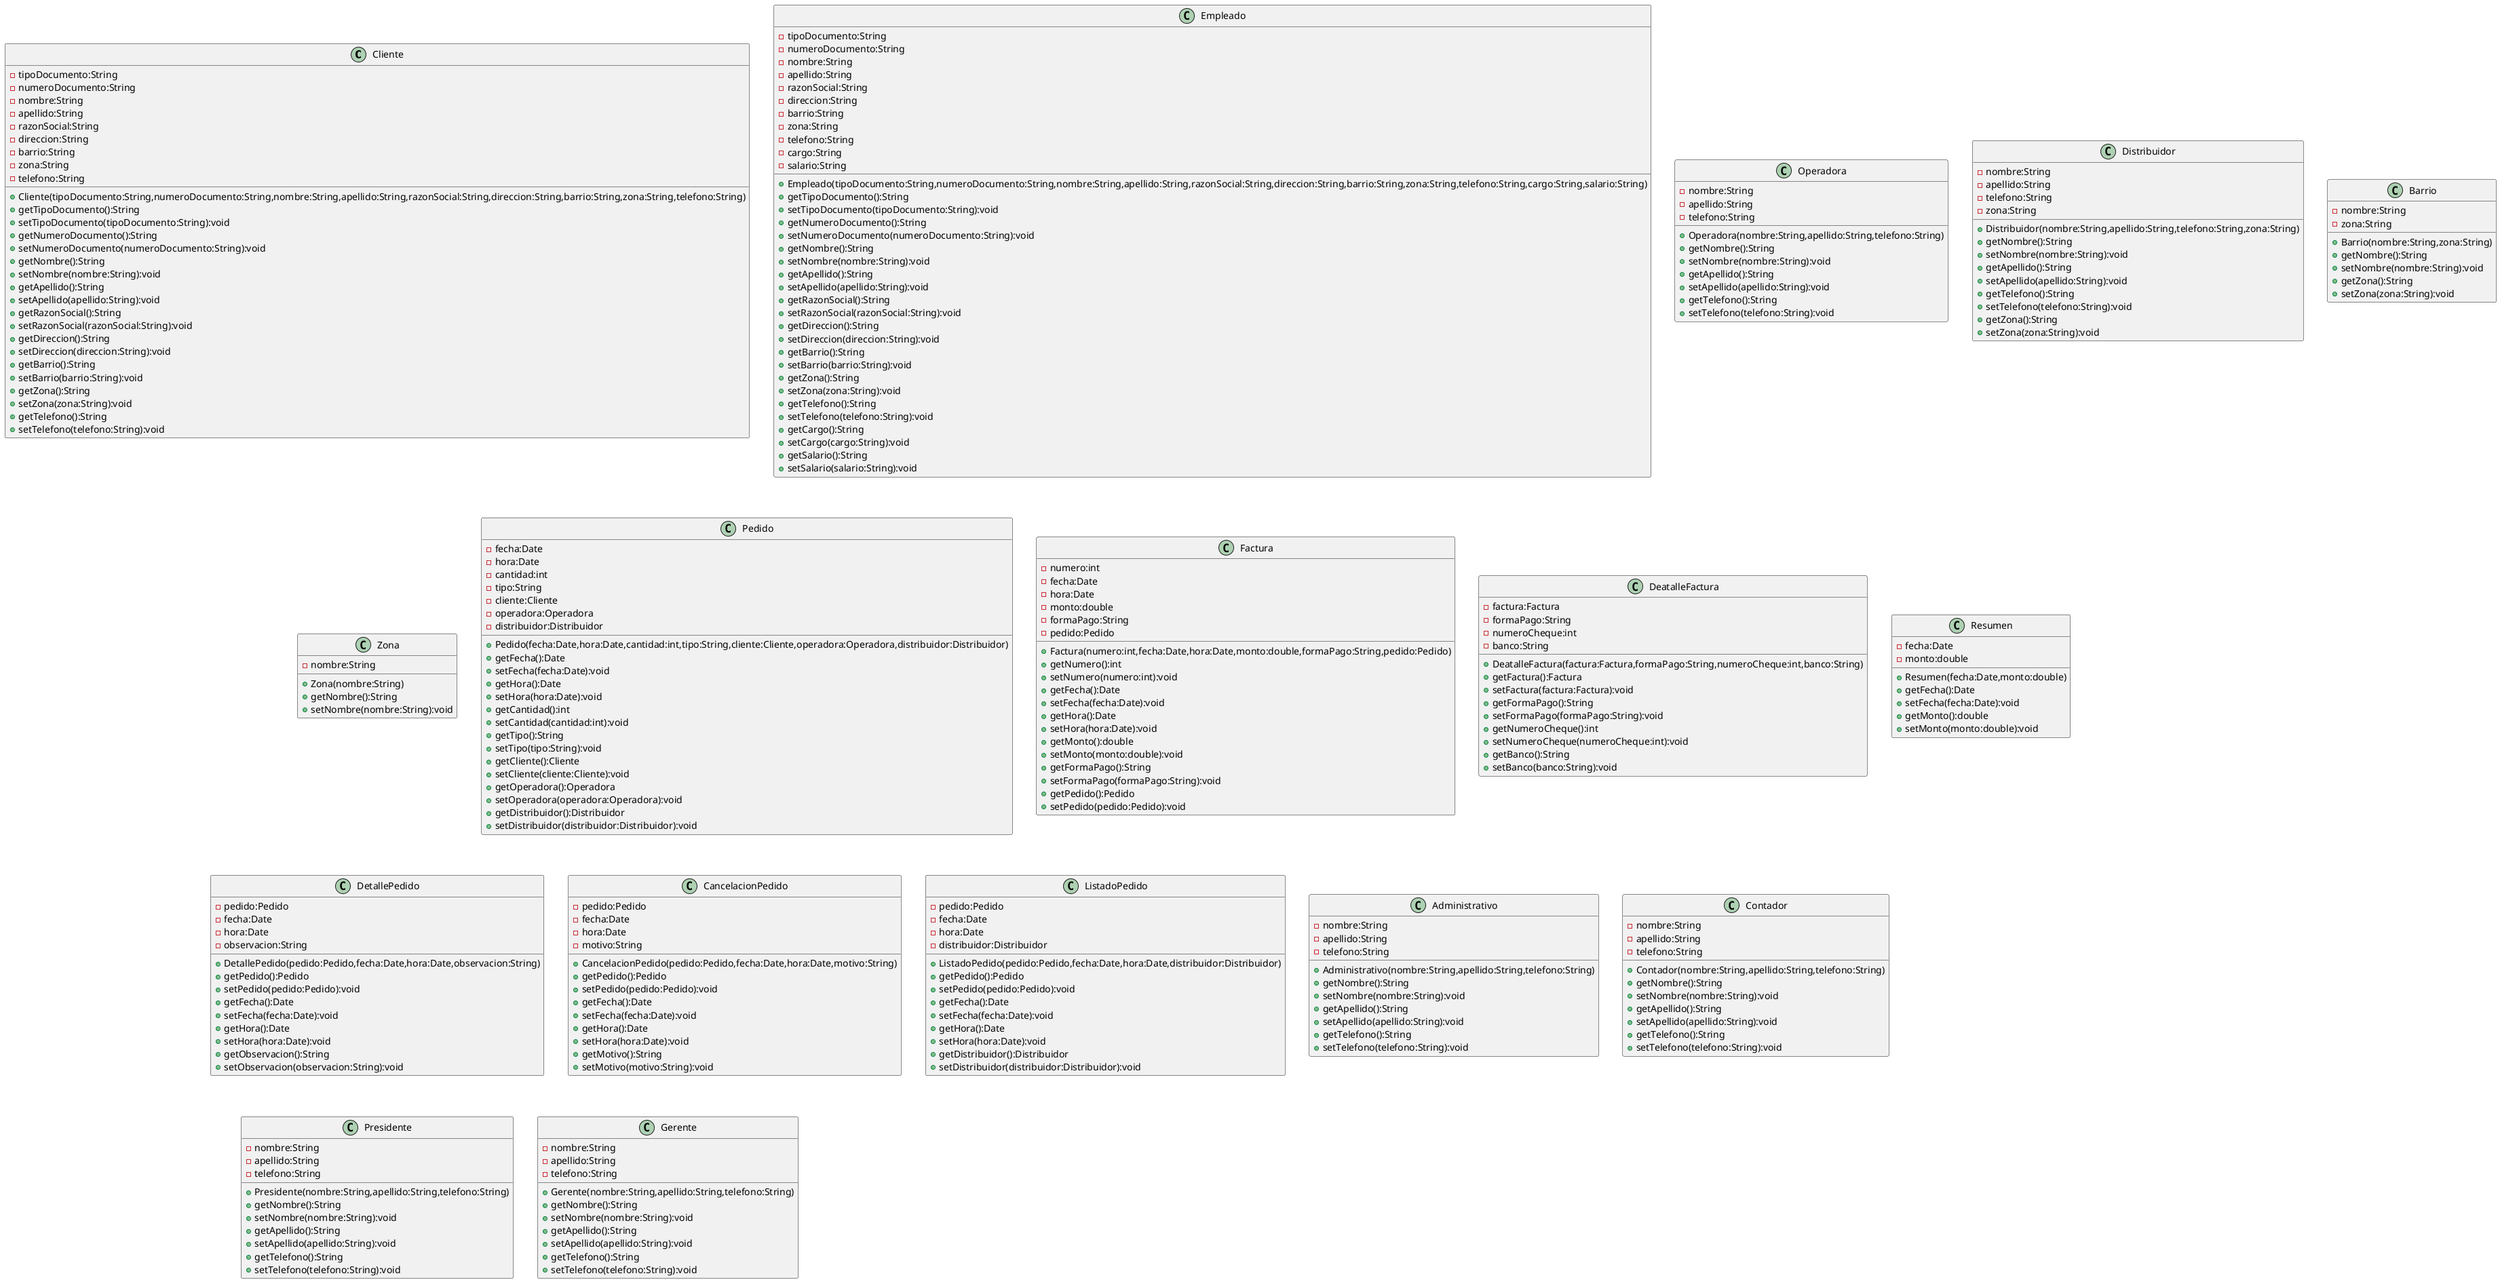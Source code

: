 /' La empresa Super Gas SA es una empresa familiar que se dedica al fraccionamiento y
venta de gas envasado y a granel.
La empresa cuenta con distribuidores organizados por zonas cubriendo todos los
barrios de la ciudad de Córdoba, los cuales se encargan de efectuar el traslado del gas a
donde lo pidió el cliente. Por otra parte, se ofrece a los clientes un servicio de atención
telefónica las 24hs. del día para poder atender los pedidos correspondientes.
El procedimiento para la venta y distribución del gas es el siguiente:
Cuando el cliente llama por teléfono, es atendido por una operadora quien le solicita
sus datos personales y el o los productos necesarios, es decir la cantidad de garrafas de gas
que desea (ya sea de 10, 15 , 30 o 45 Kg.) o a granel (m3). En ese momento se verifica si
quien llama es cliente de la empresa, si no lo es, se procede a registrarlo como nuevo cliente
(considerando los siguientes datos: tipo y numero de documento, nombre, apellido, razón
social, dirección, barrio, zona y teléfono). Luego la operadora le informa al cliente el precio
de cada producto, el monto total del pedido, el día y la hora aproximada en el que el
distribuidor le entregará el pedido en su domicilio. Para estimar la fecha de entrega se debe
considerar los pedidos efectuados con anterioridad y pendientes de entrega, la zona que
corresponda y el distribuidor asignado a dicha zona. Cabe aclarar que un distribuidor puede
efectuar una cantidad determinada de entregas en forma diaria. Si el cliente está de
acuerdo se registra el pedido.
Todas las mañanas, a primera hora del día la operadora genera un listado de los
pedidos pendientes de entrega para cada distribuidor asignado a una determinada zona, y
se lo entrega para que proceda al reparto correspondiente. Además se genera la factura a
fin de que el distribuidor pueda cobrarle al cliente. Los distribuidores se dirigen al domicilio
indicado y entregan el pedido, realizando la cobranza (que puede ser de contado, con
cheque o por cualquier medio de pago electrónico) y entregando la factura como
comprobante de pago. En ese momento el distribuidor hace firmar al cliente en el listado
para luego poder realizar la rendición correspondiente. Al finalizar el día el distribuidor se
dirige a la empresa y rinde el trabajo realizado entregando el dinero y/o los cheques
recibidos en concepto de pago, el listado con los pedidos entregados y la correspondiente
firma del cliente, indicando aquellos pedidos que no fueron entregados. El encargado
administrativo procede a registrar fecha y hora de entrega de cada pedido, forma de pago,
datos del cheque y el banco en el caso que corresponda, y cualquier observación de ser necesario, y sigue dejando como pendiente aquellos pedidos que no fueron entregados, de
manera tal que sea considerado en el listado de reparto del día siguiente.
Al final de cada día el encargado administrativo confecciona un resumen con los
ingresos percibidos dirigido al contador de la empresa, para su correspondiente
procesamiento.
Puede ocurrir que el cliente desee cancelar el pedido, frente a esta situación, es
atendido por la operadora quien procede a registrar la cancelación del mismo y el motivo
respectivo, y si el pedido ya está considerado en el reparto de ese día, se comunica por
radio con el distribuidor para avisarle que dicho pedido no debe ser entregado, y se registra
en la factura correspondiente que está anulada.
En forma mensual, el presidente de la Empresa informa los nuevos precios del
producto, si es hubo alguna modificación, de manera de mantener actualizados los mismos.
Además, el presidente necesita información estadística de ventas por periodo (invierno,
verano, etc.). Esta información no está siendo brindada actualmente y el presidente desea
que se realice un sistema informático que contemple el procedimiento de venta y
distribución de gas y que le brinde la información que el necesita para su correspondiente
análisis.
Consideraciones: un distribuidor tiene asignada una sola zona. Una zona está
conformada por uno o más barrios. Un barrio se encuentra dentro de una única zona. El
domicilio de entregada del pedido es el domicilio del cliente. Cada factura puede ser pagada
con una o más formas de pago. '/
@startuml


class Cliente{
	-tipoDocumento:String
	-numeroDocumento:String
	-nombre:String
	-apellido:String
	-razonSocial:String
	-direccion:String
	-barrio:String
	-zona:String
	-telefono:String
	+Cliente(tipoDocumento:String,numeroDocumento:String,nombre:String,apellido:String,razonSocial:String,direccion:String,barrio:String,zona:String,telefono:String)
	+getTipoDocumento():String
	+setTipoDocumento(tipoDocumento:String):void
	+getNumeroDocumento():String
	+setNumeroDocumento(numeroDocumento:String):void
	+getNombre():String
	+setNombre(nombre:String):void
	+getApellido():String
	+setApellido(apellido:String):void
	+getRazonSocial():String
	+setRazonSocial(razonSocial:String):void
	+getDireccion():String
	+setDireccion(direccion:String):void
	+getBarrio():String
	+setBarrio(barrio:String):void
	+getZona():String
	+setZona(zona:String):void
	+getTelefono():String
	+setTelefono(telefono:String):void
}

class Empleado{
	-tipoDocumento:String
	-numeroDocumento:String
	-nombre:String
	-apellido:String
	-razonSocial:String
	-direccion:String
	-barrio:String
	-zona:String
	-telefono:String
	-cargo:String
	-salario:String
	+Empleado(tipoDocumento:String,numeroDocumento:String,nombre:String,apellido:String,razonSocial:String,direccion:String,barrio:String,zona:String,telefono:String,cargo:String,salario:String)
	+getTipoDocumento():String
	+setTipoDocumento(tipoDocumento:String):void
	+getNumeroDocumento():String
	+setNumeroDocumento(numeroDocumento:String):void
	+getNombre():String
	+setNombre(nombre:String):void
	+getApellido():String
	+setApellido(apellido:String):void
	+getRazonSocial():String
	+setRazonSocial(razonSocial:String):void
	+getDireccion():String
	+setDireccion(direccion:String):void
	+getBarrio():String
	+setBarrio(barrio:String):void
	+getZona():String
	+setZona(zona:String):void
	+getTelefono():String
	+setTelefono(telefono:String):void
	+getCargo():String
	+setCargo(cargo:String):void
	+getSalario():String
	+setSalario(salario:String):void
}

class Operadora{
	-nombre:String
	-apellido:String
	-telefono:String
	+Operadora(nombre:String,apellido:String,telefono:String)
	+getNombre():String
	+setNombre(nombre:String):void
	+getApellido():String
	+setApellido(apellido:String):void
	+getTelefono():String
	+setTelefono(telefono:String):void
}

class Distribuidor{
	-nombre:String
	-apellido:String
	-telefono:String
	-zona:String
	+Distribuidor(nombre:String,apellido:String,telefono:String,zona:String)
	+getNombre():String
	+setNombre(nombre:String):void
	+getApellido():String
	+setApellido(apellido:String):void
	+getTelefono():String
	+setTelefono(telefono:String):void
	+getZona():String
	+setZona(zona:String):void
}

class Barrio{
	-nombre:String
	-zona:String
	+Barrio(nombre:String,zona:String)
	+getNombre():String
	+setNombre(nombre:String):void
	+getZona():String
	+setZona(zona:String):void
}

class Zona{
	-nombre:String
	+Zona(nombre:String)
	+getNombre():String
	+setNombre(nombre:String):void
}

class Pedido{
	-fecha:Date
	-hora:Date
	-cantidad:int
	-tipo:String
	-cliente:Cliente
	-operadora:Operadora
	-distribuidor:Distribuidor
	+Pedido(fecha:Date,hora:Date,cantidad:int,tipo:String,cliente:Cliente,operadora:Operadora,distribuidor:Distribuidor)
	+getFecha():Date
	+setFecha(fecha:Date):void
	+getHora():Date
	+setHora(hora:Date):void
	+getCantidad():int
	+setCantidad(cantidad:int):void
	+getTipo():String
	+setTipo(tipo:String):void
	+getCliente():Cliente
	+setCliente(cliente:Cliente):void
	+getOperadora():Operadora
	+setOperadora(operadora:Operadora):void
	+getDistribuidor():Distribuidor
	+setDistribuidor(distribuidor:Distribuidor):void
}

class Factura{
	-numero:int
	-fecha:Date
	-hora:Date
	-monto:double
	-formaPago:String
	-pedido:Pedido
	+Factura(numero:int,fecha:Date,hora:Date,monto:double,formaPago:String,pedido:Pedido)
	+getNumero():int
	+setNumero(numero:int):void
	+getFecha():Date
	+setFecha(fecha:Date):void
	+getHora():Date
	+setHora(hora:Date):void
	+getMonto():double
	+setMonto(monto:double):void
	+getFormaPago():String
	+setFormaPago(formaPago:String):void
	+getPedido():Pedido
	+setPedido(pedido:Pedido):void
}
class DeatalleFactura{
	-factura:Factura
	-formaPago:String
	-numeroCheque:int
	-banco:String
	+DeatalleFactura(factura:Factura,formaPago:String,numeroCheque:int,banco:String)
	+getFactura():Factura
	+setFactura(factura:Factura):void
	+getFormaPago():String
	+setFormaPago(formaPago:String):void
	+getNumeroCheque():int
	+setNumeroCheque(numeroCheque:int):void
	+getBanco():String
	+setBanco(banco:String):void
}

class Resumen{
	-fecha:Date
	-monto:double
	+Resumen(fecha:Date,monto:double)
	+getFecha():Date
	+setFecha(fecha:Date):void
	+getMonto():double
	+setMonto(monto:double):void
}

class DetallePedido{
	-pedido:Pedido
	-fecha:Date
	-hora:Date
	-observacion:String
	+DetallePedido(pedido:Pedido,fecha:Date,hora:Date,observacion:String)
	+getPedido():Pedido
	+setPedido(pedido:Pedido):void
	+getFecha():Date
	+setFecha(fecha:Date):void
	+getHora():Date
	+setHora(hora:Date):void
	+getObservacion():String
	+setObservacion(observacion:String):void
}

class CancelacionPedido{
	-pedido:Pedido
	-fecha:Date
	-hora:Date
	-motivo:String
	+CancelacionPedido(pedido:Pedido,fecha:Date,hora:Date,motivo:String)
	+getPedido():Pedido
	+setPedido(pedido:Pedido):void
	+getFecha():Date
	+setFecha(fecha:Date):void
	+getHora():Date
	+setHora(hora:Date):void
	+getMotivo():String
	+setMotivo(motivo:String):void
}

class ListadoPedido{
	-pedido:Pedido
	-fecha:Date
	-hora:Date
	-distribuidor:Distribuidor
	+ListadoPedido(pedido:Pedido,fecha:Date,hora:Date,distribuidor:Distribuidor)
	+getPedido():Pedido
	+setPedido(pedido:Pedido):void
	+getFecha():Date
	+setFecha(fecha:Date):void
	+getHora():Date
	+setHora(hora:Date):void
	+getDistribuidor():Distribuidor
	+setDistribuidor(distribuidor:Distribuidor):void
}

class Administrativo{
	-nombre:String
	-apellido:String
	-telefono:String
	+Administrativo(nombre:String,apellido:String,telefono:String)
	+getNombre():String
	+setNombre(nombre:String):void
	+getApellido():String
	+setApellido(apellido:String):void
	+getTelefono():String
	+setTelefono(telefono:String):void
}


class Contador{
	-nombre:String
	-apellido:String
	-telefono:String
	+Contador(nombre:String,apellido:String,telefono:String)
	+getNombre():String
	+setNombre(nombre:String):void
	+getApellido():String
	+setApellido(apellido:String):void
	+getTelefono():String
	+setTelefono(telefono:String):void
}

class Presidente{
	-nombre:String
	-apellido:String
	-telefono:String
	+Presidente(nombre:String,apellido:String,telefono:String)
	+getNombre():String
	+setNombre(nombre:String):void
	+getApellido():String
	+setApellido(apellido:String):void
	+getTelefono():String
	+setTelefono(telefono:String):void
}


class Gerente{
	-nombre:String
	-apellido:String
	-telefono:String
	+Gerente(nombre:String,apellido:String,telefono:String)
	+getNombre():String
	+setNombre(nombre:String):void
	+getApellido():String
	+setApellido(apellido:String):void
	+getTelefono():String
	+setTelefono(telefono:String):void
}
@enduml